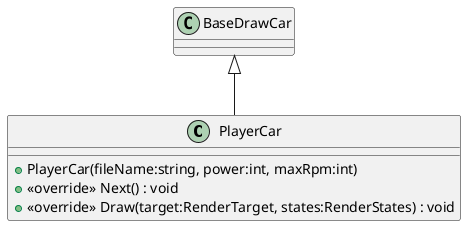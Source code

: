 @startuml
class PlayerCar {
    + PlayerCar(fileName:string, power:int, maxRpm:int)
    + <<override>> Next() : void
    + <<override>> Draw(target:RenderTarget, states:RenderStates) : void
}
BaseDrawCar <|-- PlayerCar
@enduml
